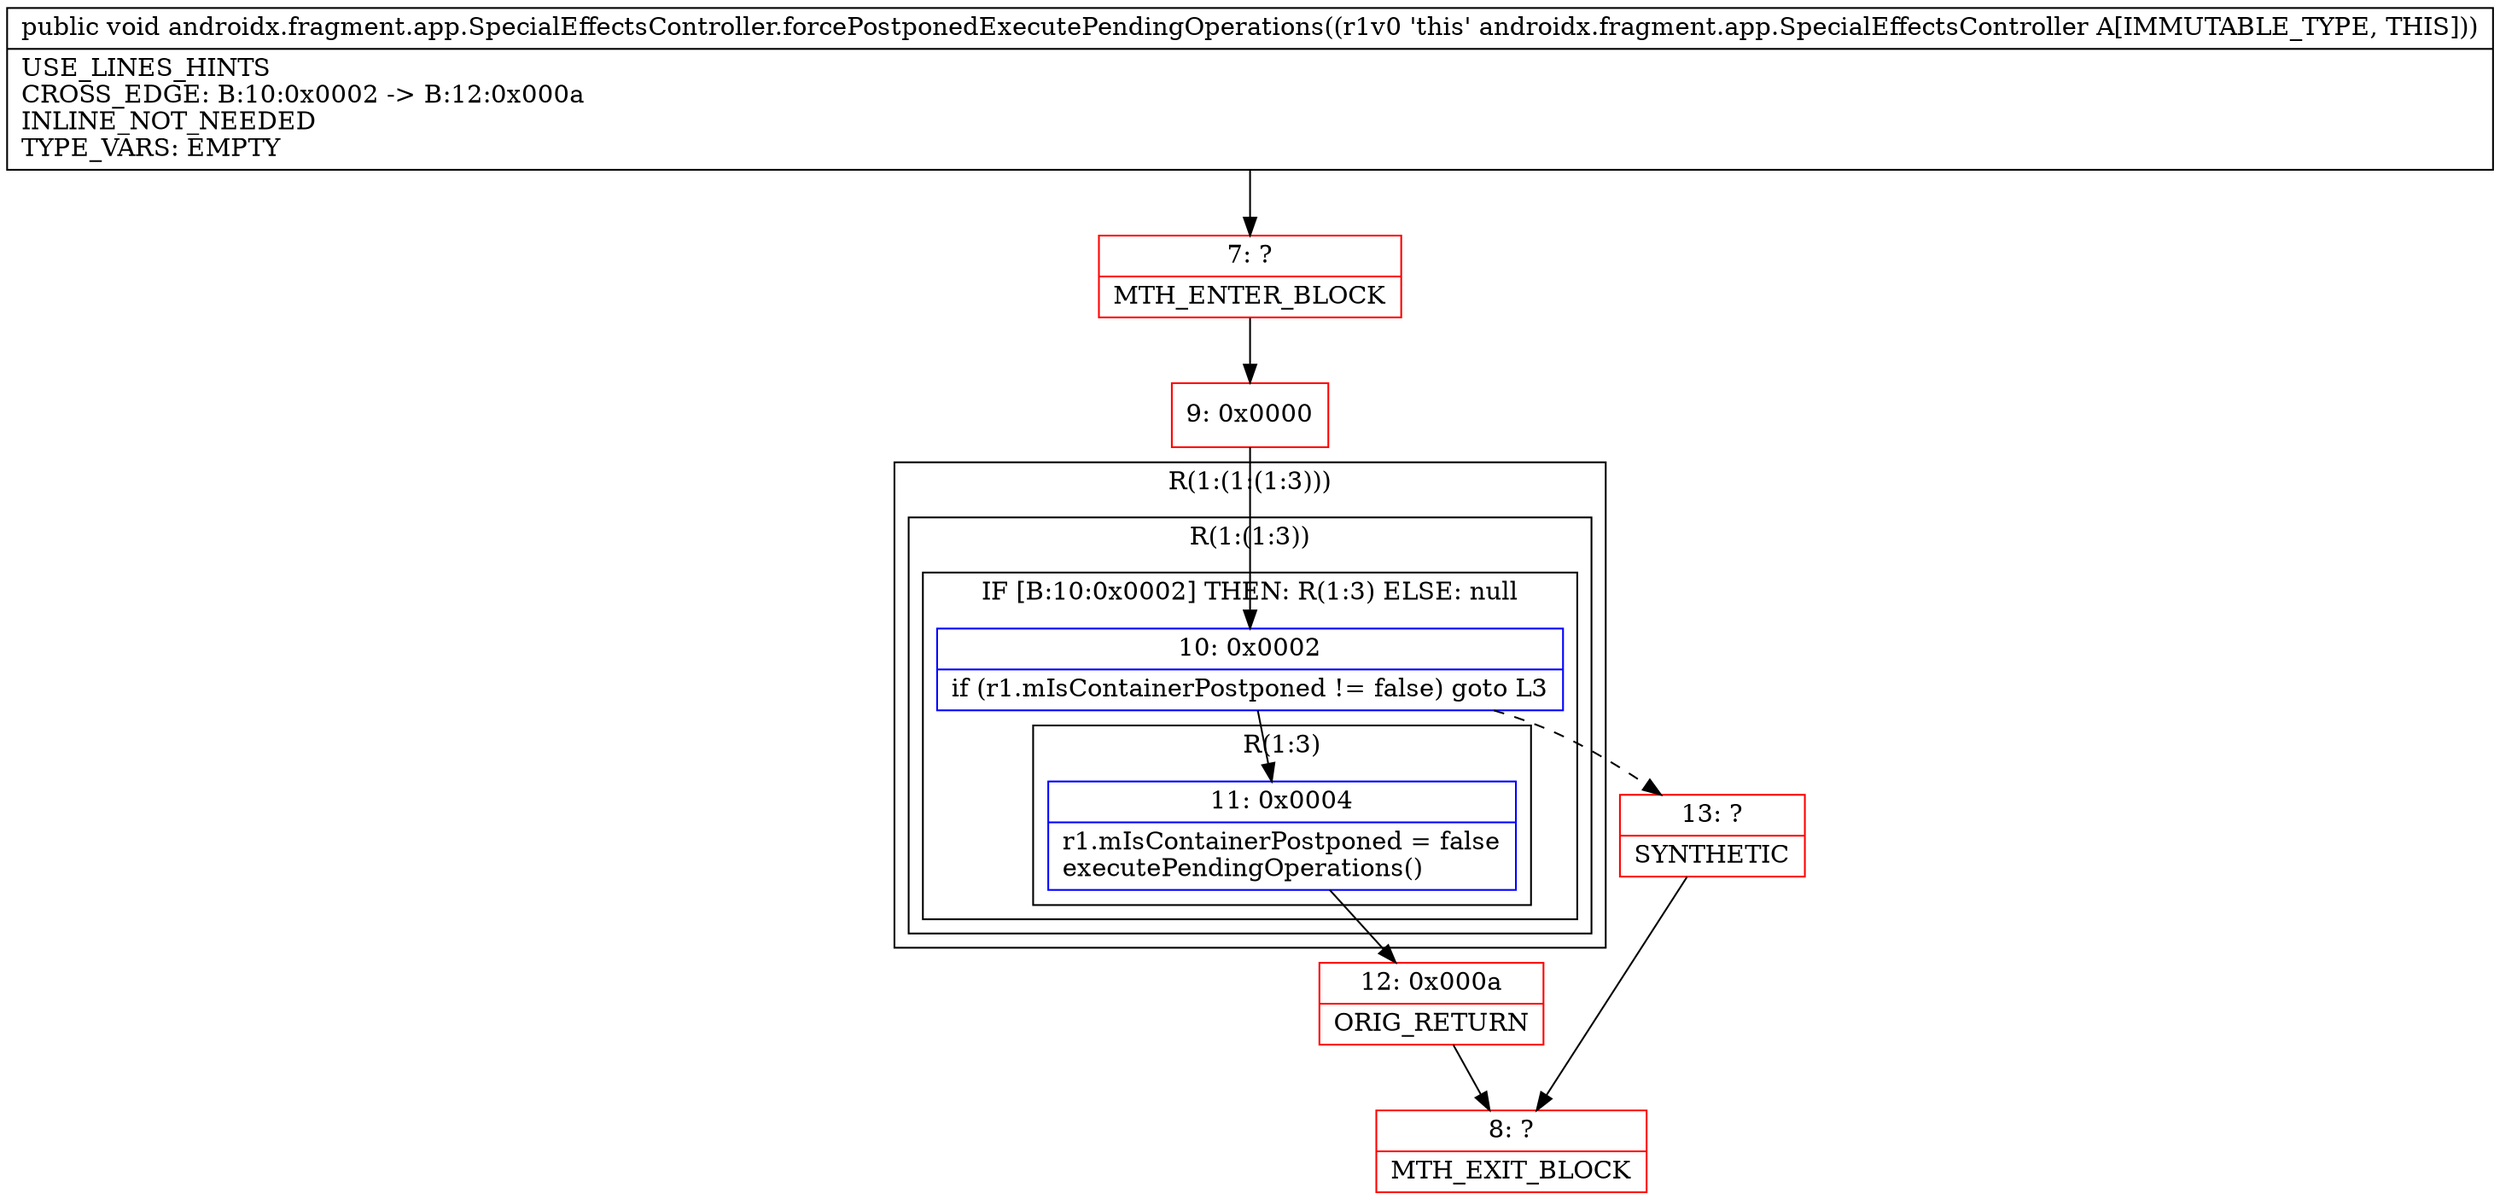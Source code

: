 digraph "CFG forandroidx.fragment.app.SpecialEffectsController.forcePostponedExecutePendingOperations()V" {
subgraph cluster_Region_409792413 {
label = "R(1:(1:(1:3)))";
node [shape=record,color=blue];
subgraph cluster_Region_974079857 {
label = "R(1:(1:3))";
node [shape=record,color=blue];
subgraph cluster_IfRegion_1615213880 {
label = "IF [B:10:0x0002] THEN: R(1:3) ELSE: null";
node [shape=record,color=blue];
Node_10 [shape=record,label="{10\:\ 0x0002|if (r1.mIsContainerPostponed != false) goto L3\l}"];
subgraph cluster_Region_1582567641 {
label = "R(1:3)";
node [shape=record,color=blue];
Node_11 [shape=record,label="{11\:\ 0x0004|r1.mIsContainerPostponed = false\lexecutePendingOperations()\l}"];
}
}
}
}
Node_7 [shape=record,color=red,label="{7\:\ ?|MTH_ENTER_BLOCK\l}"];
Node_9 [shape=record,color=red,label="{9\:\ 0x0000}"];
Node_12 [shape=record,color=red,label="{12\:\ 0x000a|ORIG_RETURN\l}"];
Node_8 [shape=record,color=red,label="{8\:\ ?|MTH_EXIT_BLOCK\l}"];
Node_13 [shape=record,color=red,label="{13\:\ ?|SYNTHETIC\l}"];
MethodNode[shape=record,label="{public void androidx.fragment.app.SpecialEffectsController.forcePostponedExecutePendingOperations((r1v0 'this' androidx.fragment.app.SpecialEffectsController A[IMMUTABLE_TYPE, THIS]))  | USE_LINES_HINTS\lCROSS_EDGE: B:10:0x0002 \-\> B:12:0x000a\lINLINE_NOT_NEEDED\lTYPE_VARS: EMPTY\l}"];
MethodNode -> Node_7;Node_10 -> Node_11;
Node_10 -> Node_13[style=dashed];
Node_11 -> Node_12;
Node_7 -> Node_9;
Node_9 -> Node_10;
Node_12 -> Node_8;
Node_13 -> Node_8;
}

